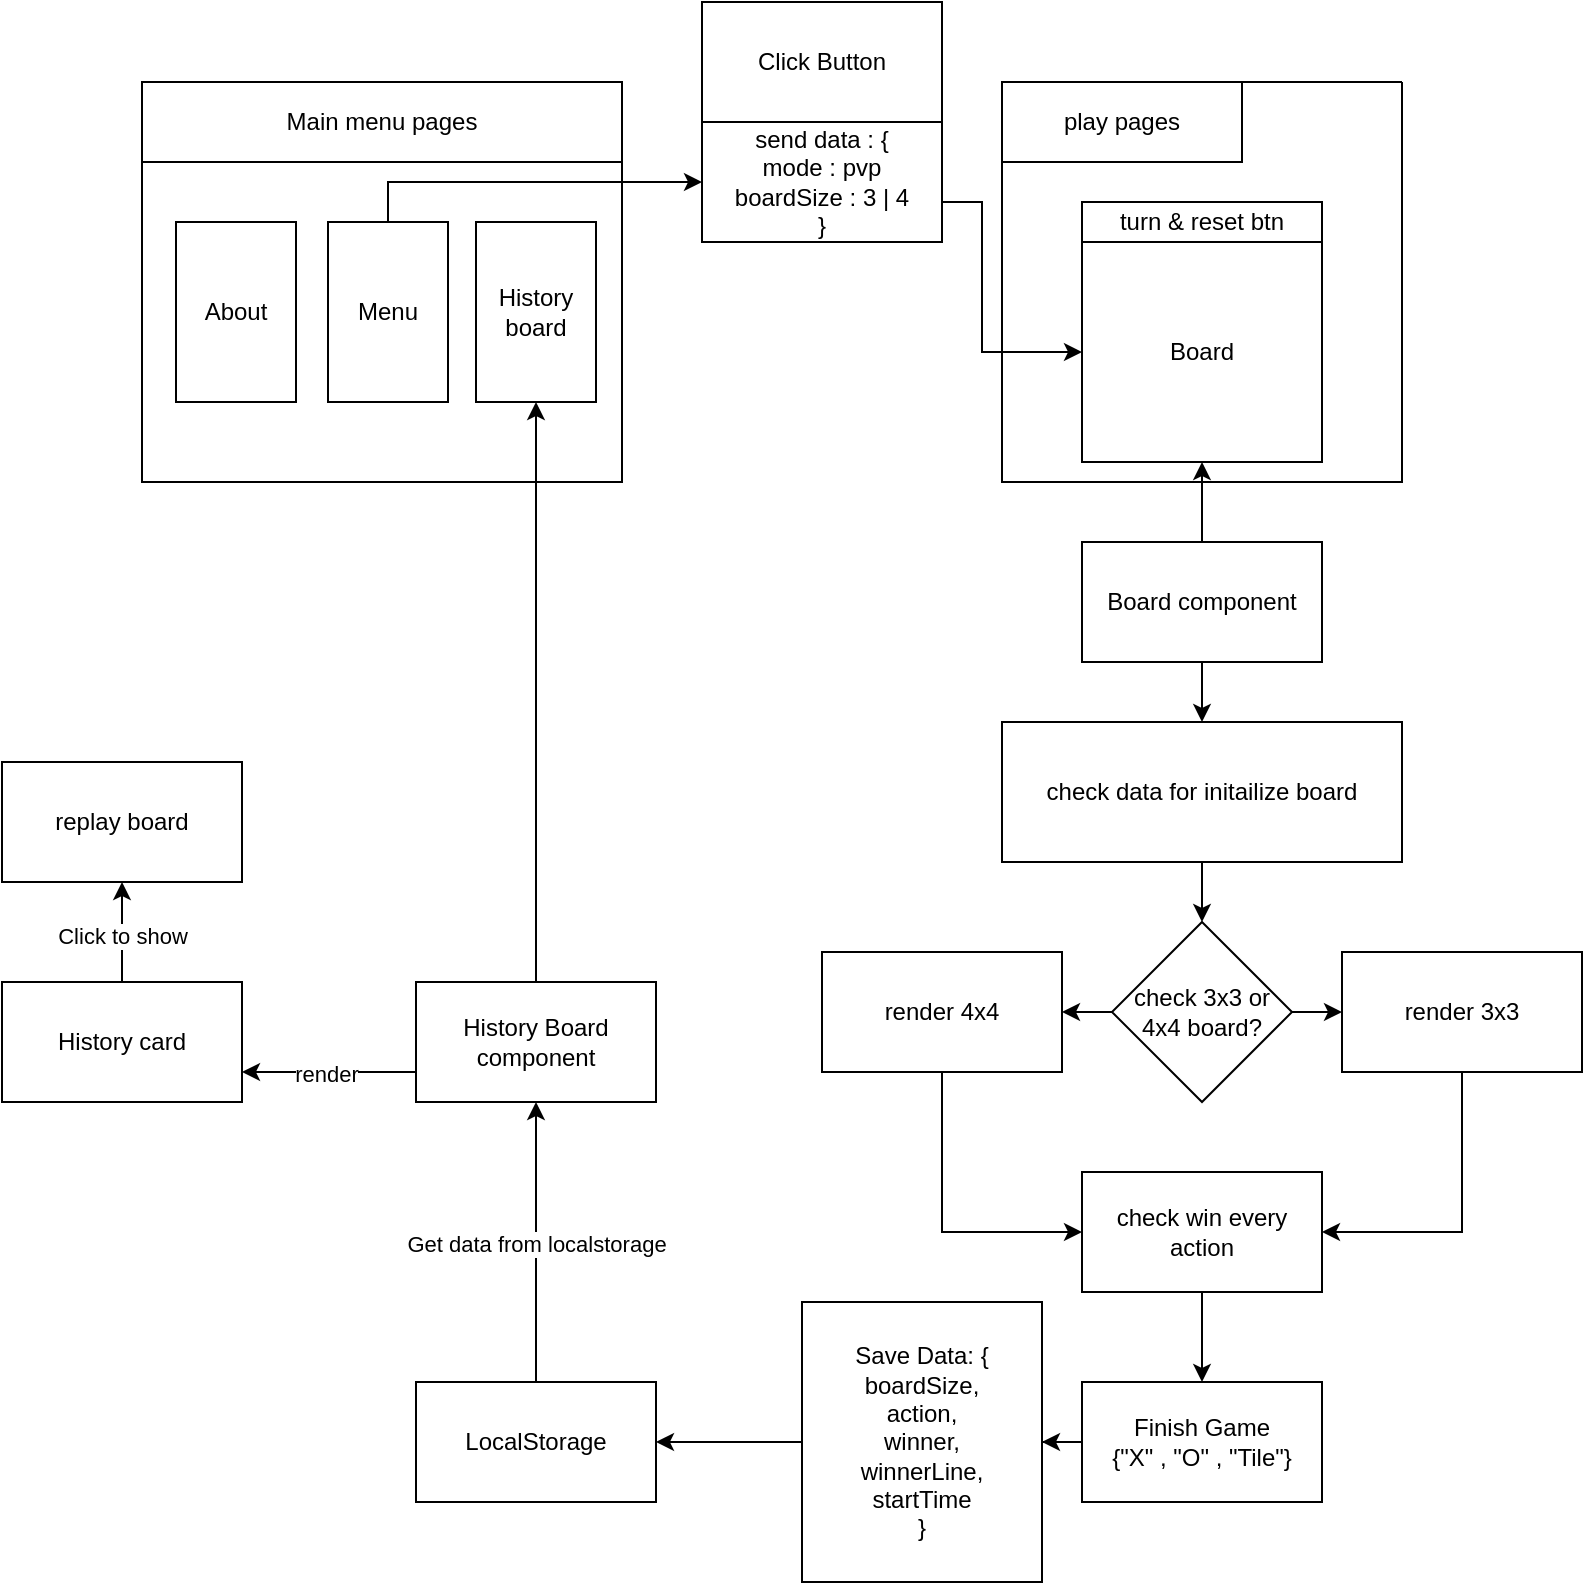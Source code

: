 <mxfile version="24.8.4">
  <diagram name="Page-1" id="g5DkwxLlrwdDQSYzRx4r">
    <mxGraphModel dx="1482" dy="848" grid="1" gridSize="10" guides="1" tooltips="1" connect="1" arrows="1" fold="1" page="1" pageScale="1" pageWidth="827" pageHeight="1169" math="0" shadow="0">
      <root>
        <mxCell id="0" />
        <mxCell id="1" parent="0" />
        <mxCell id="AyYKIy4gSvyn4PyIT1IY-1" value="" style="swimlane;startSize=0;" vertex="1" parent="1">
          <mxGeometry x="120" y="160" width="240" height="200" as="geometry" />
        </mxCell>
        <mxCell id="AyYKIy4gSvyn4PyIT1IY-2" value="Main menu pages" style="whiteSpace=wrap;html=1;" vertex="1" parent="AyYKIy4gSvyn4PyIT1IY-1">
          <mxGeometry width="240" height="40" as="geometry" />
        </mxCell>
        <mxCell id="AyYKIy4gSvyn4PyIT1IY-22" value="About" style="whiteSpace=wrap;html=1;" vertex="1" parent="AyYKIy4gSvyn4PyIT1IY-1">
          <mxGeometry x="17" y="70" width="60" height="90" as="geometry" />
        </mxCell>
        <mxCell id="AyYKIy4gSvyn4PyIT1IY-20" value="Menu" style="whiteSpace=wrap;html=1;" vertex="1" parent="AyYKIy4gSvyn4PyIT1IY-1">
          <mxGeometry x="93" y="70" width="60" height="90" as="geometry" />
        </mxCell>
        <mxCell id="AyYKIy4gSvyn4PyIT1IY-21" value="History board" style="whiteSpace=wrap;html=1;" vertex="1" parent="AyYKIy4gSvyn4PyIT1IY-1">
          <mxGeometry x="167" y="70" width="60" height="90" as="geometry" />
        </mxCell>
        <mxCell id="AyYKIy4gSvyn4PyIT1IY-3" value="" style="swimlane;startSize=0;" vertex="1" parent="1">
          <mxGeometry x="550" y="160" width="200" height="200" as="geometry" />
        </mxCell>
        <mxCell id="AyYKIy4gSvyn4PyIT1IY-4" value="Board" style="whiteSpace=wrap;html=1;" vertex="1" parent="AyYKIy4gSvyn4PyIT1IY-3">
          <mxGeometry x="40" y="80" width="120" height="110" as="geometry" />
        </mxCell>
        <mxCell id="AyYKIy4gSvyn4PyIT1IY-11" value="play pages" style="whiteSpace=wrap;html=1;" vertex="1" parent="AyYKIy4gSvyn4PyIT1IY-3">
          <mxGeometry width="120" height="40" as="geometry" />
        </mxCell>
        <mxCell id="AyYKIy4gSvyn4PyIT1IY-12" value="turn &amp;amp; reset btn" style="whiteSpace=wrap;html=1;" vertex="1" parent="AyYKIy4gSvyn4PyIT1IY-3">
          <mxGeometry x="40" y="60" width="120" height="20" as="geometry" />
        </mxCell>
        <mxCell id="AyYKIy4gSvyn4PyIT1IY-40" style="edgeStyle=orthogonalEdgeStyle;rounded=0;orthogonalLoop=1;jettySize=auto;html=1;exitX=1;exitY=0.5;exitDx=0;exitDy=0;entryX=0;entryY=0.5;entryDx=0;entryDy=0;" edge="1" parent="1" source="AyYKIy4gSvyn4PyIT1IY-6" target="AyYKIy4gSvyn4PyIT1IY-4">
          <mxGeometry relative="1" as="geometry">
            <Array as="points">
              <mxPoint x="540" y="220" />
              <mxPoint x="540" y="295" />
            </Array>
          </mxGeometry>
        </mxCell>
        <mxCell id="AyYKIy4gSvyn4PyIT1IY-6" value="send data : {&lt;div&gt;mode : pvp&lt;/div&gt;&lt;div&gt;boardSize : 3 | 4&lt;/div&gt;&lt;div&gt;}&lt;/div&gt;" style="whiteSpace=wrap;html=1;" vertex="1" parent="1">
          <mxGeometry x="400" y="180" width="120" height="60" as="geometry" />
        </mxCell>
        <mxCell id="AyYKIy4gSvyn4PyIT1IY-43" style="edgeStyle=orthogonalEdgeStyle;rounded=0;orthogonalLoop=1;jettySize=auto;html=1;exitX=0.5;exitY=0;exitDx=0;exitDy=0;" edge="1" parent="1" source="AyYKIy4gSvyn4PyIT1IY-7" target="AyYKIy4gSvyn4PyIT1IY-4">
          <mxGeometry relative="1" as="geometry" />
        </mxCell>
        <mxCell id="AyYKIy4gSvyn4PyIT1IY-46" style="edgeStyle=orthogonalEdgeStyle;rounded=0;orthogonalLoop=1;jettySize=auto;html=1;exitX=0.5;exitY=1;exitDx=0;exitDy=0;entryX=0.5;entryY=0;entryDx=0;entryDy=0;" edge="1" parent="1" source="AyYKIy4gSvyn4PyIT1IY-7" target="AyYKIy4gSvyn4PyIT1IY-8">
          <mxGeometry relative="1" as="geometry" />
        </mxCell>
        <mxCell id="AyYKIy4gSvyn4PyIT1IY-7" value="Board component" style="whiteSpace=wrap;html=1;" vertex="1" parent="1">
          <mxGeometry x="590" y="390" width="120" height="60" as="geometry" />
        </mxCell>
        <mxCell id="AyYKIy4gSvyn4PyIT1IY-19" style="edgeStyle=orthogonalEdgeStyle;rounded=0;orthogonalLoop=1;jettySize=auto;html=1;exitX=0.5;exitY=1;exitDx=0;exitDy=0;entryX=0.5;entryY=0;entryDx=0;entryDy=0;" edge="1" parent="1" source="AyYKIy4gSvyn4PyIT1IY-8" target="AyYKIy4gSvyn4PyIT1IY-14">
          <mxGeometry relative="1" as="geometry" />
        </mxCell>
        <mxCell id="AyYKIy4gSvyn4PyIT1IY-8" value="check data for initailize board" style="rounded=0;whiteSpace=wrap;html=1;" vertex="1" parent="1">
          <mxGeometry x="550" y="480" width="200" height="70" as="geometry" />
        </mxCell>
        <mxCell id="AyYKIy4gSvyn4PyIT1IY-17" style="edgeStyle=orthogonalEdgeStyle;rounded=0;orthogonalLoop=1;jettySize=auto;html=1;exitX=1;exitY=0.5;exitDx=0;exitDy=0;entryX=0;entryY=0.5;entryDx=0;entryDy=0;" edge="1" parent="1" source="AyYKIy4gSvyn4PyIT1IY-14" target="AyYKIy4gSvyn4PyIT1IY-16">
          <mxGeometry relative="1" as="geometry" />
        </mxCell>
        <mxCell id="AyYKIy4gSvyn4PyIT1IY-25" style="edgeStyle=orthogonalEdgeStyle;rounded=0;orthogonalLoop=1;jettySize=auto;html=1;exitX=0;exitY=0.5;exitDx=0;exitDy=0;entryX=1;entryY=0.5;entryDx=0;entryDy=0;" edge="1" parent="1" source="AyYKIy4gSvyn4PyIT1IY-14" target="AyYKIy4gSvyn4PyIT1IY-15">
          <mxGeometry relative="1" as="geometry" />
        </mxCell>
        <mxCell id="AyYKIy4gSvyn4PyIT1IY-14" value="check 3x3 or 4x4 board?" style="rhombus;whiteSpace=wrap;html=1;" vertex="1" parent="1">
          <mxGeometry x="605" y="580" width="90" height="90" as="geometry" />
        </mxCell>
        <mxCell id="AyYKIy4gSvyn4PyIT1IY-27" style="edgeStyle=orthogonalEdgeStyle;rounded=0;orthogonalLoop=1;jettySize=auto;html=1;exitX=0.5;exitY=1;exitDx=0;exitDy=0;entryX=0;entryY=0.5;entryDx=0;entryDy=0;" edge="1" parent="1" source="AyYKIy4gSvyn4PyIT1IY-15" target="AyYKIy4gSvyn4PyIT1IY-26">
          <mxGeometry relative="1" as="geometry" />
        </mxCell>
        <mxCell id="AyYKIy4gSvyn4PyIT1IY-15" value="render 4x4" style="whiteSpace=wrap;html=1;" vertex="1" parent="1">
          <mxGeometry x="460" y="595" width="120" height="60" as="geometry" />
        </mxCell>
        <mxCell id="AyYKIy4gSvyn4PyIT1IY-28" style="edgeStyle=orthogonalEdgeStyle;rounded=0;orthogonalLoop=1;jettySize=auto;html=1;exitX=0.5;exitY=1;exitDx=0;exitDy=0;entryX=1;entryY=0.5;entryDx=0;entryDy=0;" edge="1" parent="1" source="AyYKIy4gSvyn4PyIT1IY-16" target="AyYKIy4gSvyn4PyIT1IY-26">
          <mxGeometry relative="1" as="geometry" />
        </mxCell>
        <mxCell id="AyYKIy4gSvyn4PyIT1IY-16" value="render 3x3" style="whiteSpace=wrap;html=1;" vertex="1" parent="1">
          <mxGeometry x="720" y="595" width="120" height="60" as="geometry" />
        </mxCell>
        <mxCell id="AyYKIy4gSvyn4PyIT1IY-47" value="" style="edgeStyle=orthogonalEdgeStyle;rounded=0;orthogonalLoop=1;jettySize=auto;html=1;" edge="1" parent="1" source="AyYKIy4gSvyn4PyIT1IY-24" target="AyYKIy4gSvyn4PyIT1IY-33">
          <mxGeometry relative="1" as="geometry" />
        </mxCell>
        <mxCell id="AyYKIy4gSvyn4PyIT1IY-24" value="Save Data: {&lt;div&gt;boardSize,&lt;/div&gt;&lt;div&gt;action,&lt;/div&gt;&lt;div&gt;winner,&lt;/div&gt;&lt;div&gt;winnerLine,&lt;/div&gt;&lt;div&gt;startTime&lt;/div&gt;&lt;div&gt;}&lt;/div&gt;" style="whiteSpace=wrap;html=1;" vertex="1" parent="1">
          <mxGeometry x="450" y="770" width="120" height="140" as="geometry" />
        </mxCell>
        <mxCell id="AyYKIy4gSvyn4PyIT1IY-31" style="edgeStyle=orthogonalEdgeStyle;rounded=0;orthogonalLoop=1;jettySize=auto;html=1;exitX=0.5;exitY=1;exitDx=0;exitDy=0;entryX=0.5;entryY=0;entryDx=0;entryDy=0;" edge="1" parent="1" source="AyYKIy4gSvyn4PyIT1IY-26" target="AyYKIy4gSvyn4PyIT1IY-37">
          <mxGeometry relative="1" as="geometry">
            <mxPoint x="650" y="830" as="targetPoint" />
          </mxGeometry>
        </mxCell>
        <mxCell id="AyYKIy4gSvyn4PyIT1IY-26" value="check win every action" style="whiteSpace=wrap;html=1;" vertex="1" parent="1">
          <mxGeometry x="590" y="705" width="120" height="60" as="geometry" />
        </mxCell>
        <mxCell id="AyYKIy4gSvyn4PyIT1IY-49" style="edgeStyle=orthogonalEdgeStyle;rounded=0;orthogonalLoop=1;jettySize=auto;html=1;exitX=0.5;exitY=0;exitDx=0;exitDy=0;entryX=0.5;entryY=1;entryDx=0;entryDy=0;" edge="1" parent="1" source="AyYKIy4gSvyn4PyIT1IY-33" target="AyYKIy4gSvyn4PyIT1IY-48">
          <mxGeometry relative="1" as="geometry" />
        </mxCell>
        <mxCell id="AyYKIy4gSvyn4PyIT1IY-50" value="Get data from localstorage" style="edgeLabel;html=1;align=center;verticalAlign=middle;resizable=0;points=[];" vertex="1" connectable="0" parent="AyYKIy4gSvyn4PyIT1IY-49">
          <mxGeometry x="-0.015" relative="1" as="geometry">
            <mxPoint as="offset" />
          </mxGeometry>
        </mxCell>
        <mxCell id="AyYKIy4gSvyn4PyIT1IY-33" value="LocalStorage" style="whiteSpace=wrap;html=1;" vertex="1" parent="1">
          <mxGeometry x="257" y="810" width="120" height="60" as="geometry" />
        </mxCell>
        <mxCell id="AyYKIy4gSvyn4PyIT1IY-38" value="" style="edgeStyle=orthogonalEdgeStyle;rounded=0;orthogonalLoop=1;jettySize=auto;html=1;" edge="1" parent="1" source="AyYKIy4gSvyn4PyIT1IY-37" target="AyYKIy4gSvyn4PyIT1IY-24">
          <mxGeometry relative="1" as="geometry" />
        </mxCell>
        <mxCell id="AyYKIy4gSvyn4PyIT1IY-37" value="Finish Game&lt;div&gt;{&quot;X&quot; , &quot;O&quot; , &quot;Tile&quot;}&lt;/div&gt;" style="rounded=0;whiteSpace=wrap;html=1;" vertex="1" parent="1">
          <mxGeometry x="590" y="810" width="120" height="60" as="geometry" />
        </mxCell>
        <mxCell id="AyYKIy4gSvyn4PyIT1IY-41" style="edgeStyle=orthogonalEdgeStyle;rounded=0;orthogonalLoop=1;jettySize=auto;html=1;exitX=0.5;exitY=0;exitDx=0;exitDy=0;entryX=0;entryY=0.5;entryDx=0;entryDy=0;" edge="1" parent="1" source="AyYKIy4gSvyn4PyIT1IY-20" target="AyYKIy4gSvyn4PyIT1IY-6">
          <mxGeometry relative="1" as="geometry" />
        </mxCell>
        <mxCell id="AyYKIy4gSvyn4PyIT1IY-42" value="Click Button" style="whiteSpace=wrap;html=1;" vertex="1" parent="1">
          <mxGeometry x="400" y="120" width="120" height="60" as="geometry" />
        </mxCell>
        <mxCell id="AyYKIy4gSvyn4PyIT1IY-53" style="edgeStyle=orthogonalEdgeStyle;rounded=0;orthogonalLoop=1;jettySize=auto;html=1;exitX=0;exitY=0.75;exitDx=0;exitDy=0;entryX=1;entryY=0.75;entryDx=0;entryDy=0;" edge="1" parent="1" source="AyYKIy4gSvyn4PyIT1IY-48" target="AyYKIy4gSvyn4PyIT1IY-51">
          <mxGeometry relative="1" as="geometry" />
        </mxCell>
        <mxCell id="AyYKIy4gSvyn4PyIT1IY-57" value="render" style="edgeLabel;html=1;align=center;verticalAlign=middle;resizable=0;points=[];" vertex="1" connectable="0" parent="AyYKIy4gSvyn4PyIT1IY-53">
          <mxGeometry x="0.038" y="1" relative="1" as="geometry">
            <mxPoint as="offset" />
          </mxGeometry>
        </mxCell>
        <mxCell id="AyYKIy4gSvyn4PyIT1IY-58" style="edgeStyle=orthogonalEdgeStyle;rounded=0;orthogonalLoop=1;jettySize=auto;html=1;exitX=0.5;exitY=0;exitDx=0;exitDy=0;entryX=0.5;entryY=1;entryDx=0;entryDy=0;" edge="1" parent="1" source="AyYKIy4gSvyn4PyIT1IY-48" target="AyYKIy4gSvyn4PyIT1IY-21">
          <mxGeometry relative="1" as="geometry" />
        </mxCell>
        <mxCell id="AyYKIy4gSvyn4PyIT1IY-48" value="History Board component" style="rounded=0;whiteSpace=wrap;html=1;" vertex="1" parent="1">
          <mxGeometry x="257" y="610" width="120" height="60" as="geometry" />
        </mxCell>
        <mxCell id="AyYKIy4gSvyn4PyIT1IY-55" style="edgeStyle=orthogonalEdgeStyle;rounded=0;orthogonalLoop=1;jettySize=auto;html=1;exitX=0.5;exitY=0;exitDx=0;exitDy=0;entryX=0.5;entryY=1;entryDx=0;entryDy=0;" edge="1" parent="1" source="AyYKIy4gSvyn4PyIT1IY-51" target="AyYKIy4gSvyn4PyIT1IY-54">
          <mxGeometry relative="1" as="geometry" />
        </mxCell>
        <mxCell id="AyYKIy4gSvyn4PyIT1IY-56" value="Click to show" style="edgeLabel;html=1;align=center;verticalAlign=middle;resizable=0;points=[];" vertex="1" connectable="0" parent="AyYKIy4gSvyn4PyIT1IY-55">
          <mxGeometry x="-0.07" relative="1" as="geometry">
            <mxPoint as="offset" />
          </mxGeometry>
        </mxCell>
        <mxCell id="AyYKIy4gSvyn4PyIT1IY-51" value="History card" style="whiteSpace=wrap;html=1;" vertex="1" parent="1">
          <mxGeometry x="50" y="610" width="120" height="60" as="geometry" />
        </mxCell>
        <mxCell id="AyYKIy4gSvyn4PyIT1IY-54" value="replay board" style="whiteSpace=wrap;html=1;" vertex="1" parent="1">
          <mxGeometry x="50" y="500" width="120" height="60" as="geometry" />
        </mxCell>
      </root>
    </mxGraphModel>
  </diagram>
</mxfile>
